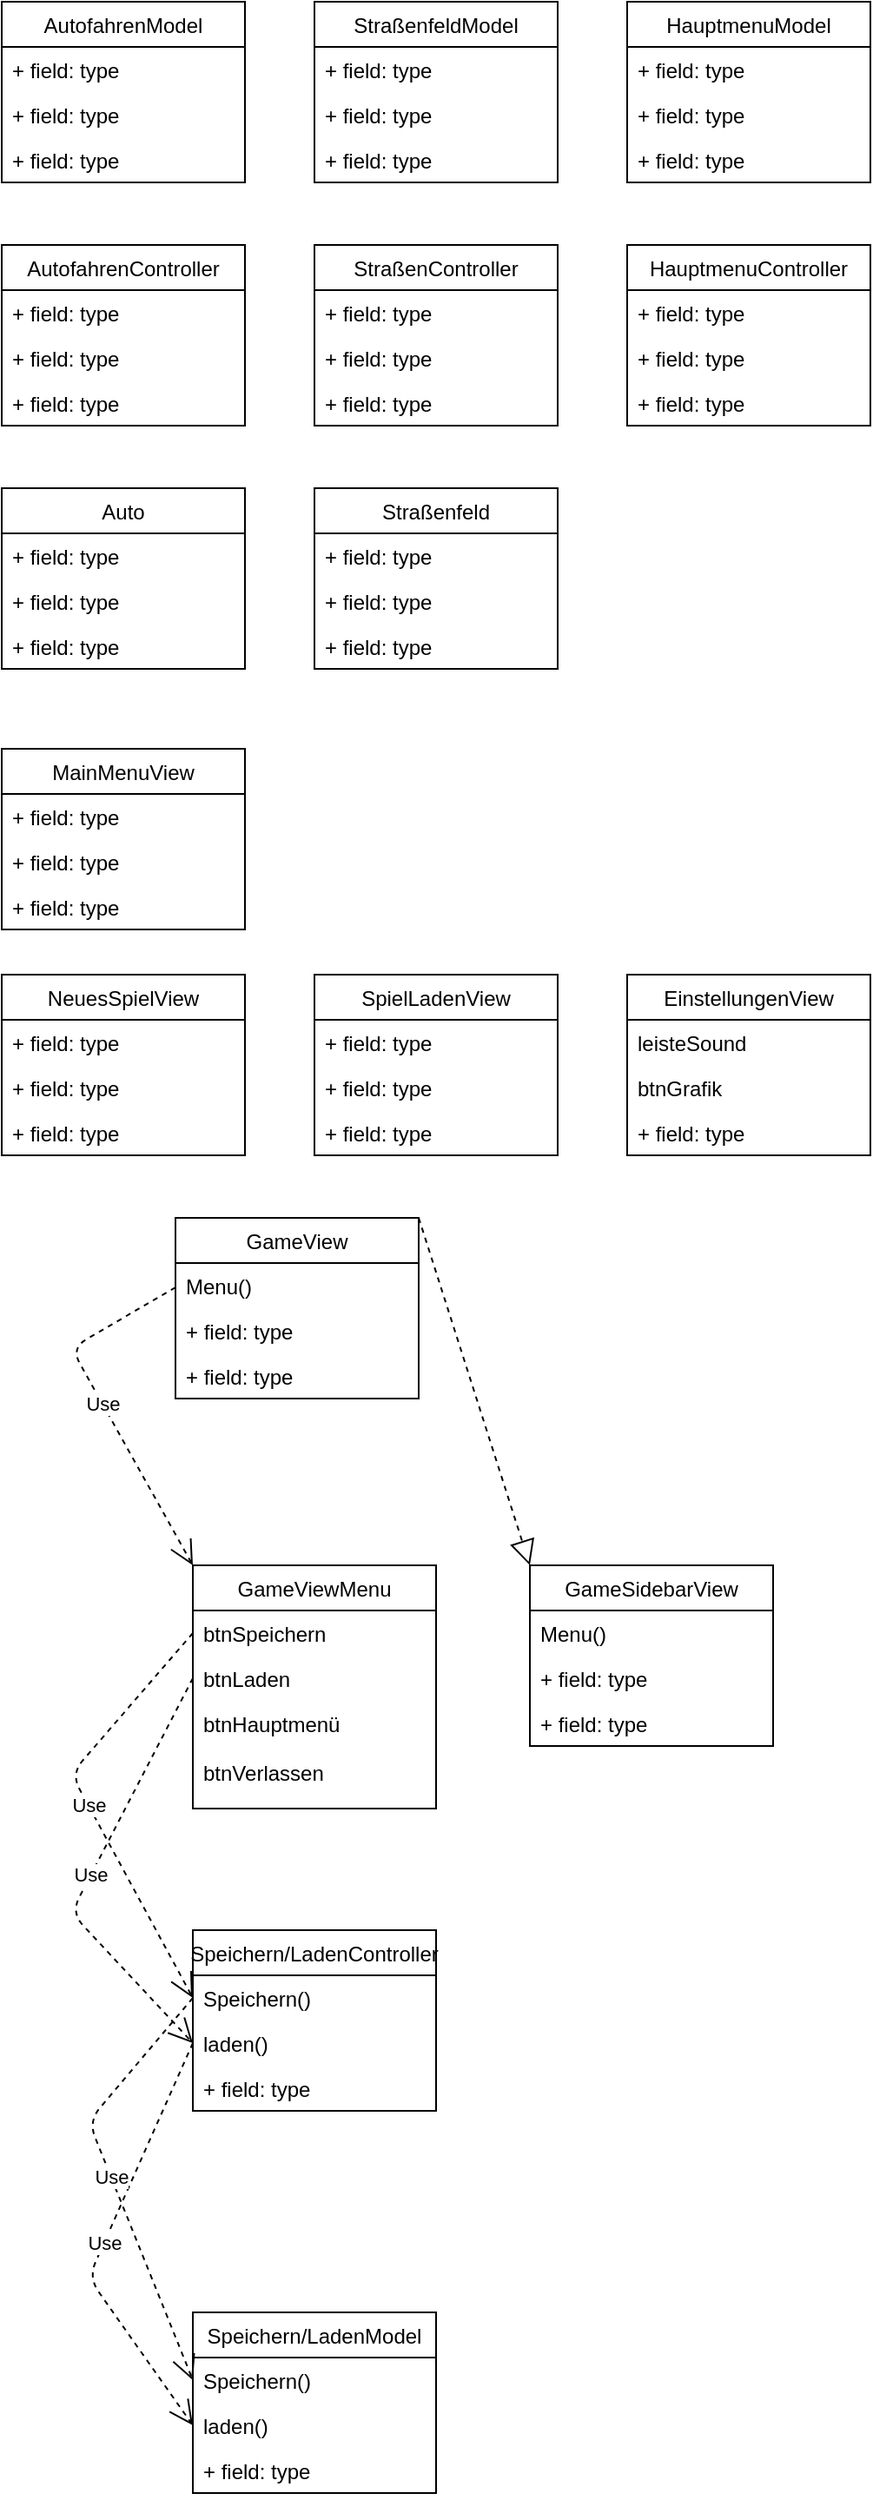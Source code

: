 <mxfile version="13.1.3" type="github"><diagram id="VJ4gBRLPfHEQcIUoVyoj" name="Page-1"><mxGraphModel dx="1038" dy="547" grid="1" gridSize="10" guides="1" tooltips="1" connect="1" arrows="1" fold="1" page="1" pageScale="1" pageWidth="827" pageHeight="1169" math="0" shadow="0"><root><mxCell id="0"/><mxCell id="1" parent="0"/><mxCell id="-l_j1n_9Ub-t-qIlccOr-20" value="AutofahrenModel" style="swimlane;fontStyle=0;childLayout=stackLayout;horizontal=1;startSize=26;fillColor=none;horizontalStack=0;resizeParent=1;resizeParentMax=0;resizeLast=0;collapsible=1;marginBottom=0;" vertex="1" parent="1"><mxGeometry x="40" y="40" width="140" height="104" as="geometry"/></mxCell><mxCell id="-l_j1n_9Ub-t-qIlccOr-21" value="+ field: type" style="text;strokeColor=none;fillColor=none;align=left;verticalAlign=top;spacingLeft=4;spacingRight=4;overflow=hidden;rotatable=0;points=[[0,0.5],[1,0.5]];portConstraint=eastwest;" vertex="1" parent="-l_j1n_9Ub-t-qIlccOr-20"><mxGeometry y="26" width="140" height="26" as="geometry"/></mxCell><mxCell id="-l_j1n_9Ub-t-qIlccOr-22" value="+ field: type" style="text;strokeColor=none;fillColor=none;align=left;verticalAlign=top;spacingLeft=4;spacingRight=4;overflow=hidden;rotatable=0;points=[[0,0.5],[1,0.5]];portConstraint=eastwest;" vertex="1" parent="-l_j1n_9Ub-t-qIlccOr-20"><mxGeometry y="52" width="140" height="26" as="geometry"/></mxCell><mxCell id="-l_j1n_9Ub-t-qIlccOr-23" value="+ field: type" style="text;strokeColor=none;fillColor=none;align=left;verticalAlign=top;spacingLeft=4;spacingRight=4;overflow=hidden;rotatable=0;points=[[0,0.5],[1,0.5]];portConstraint=eastwest;" vertex="1" parent="-l_j1n_9Ub-t-qIlccOr-20"><mxGeometry y="78" width="140" height="26" as="geometry"/></mxCell><mxCell id="-l_j1n_9Ub-t-qIlccOr-24" value="StraßenfeldModel" style="swimlane;fontStyle=0;childLayout=stackLayout;horizontal=1;startSize=26;fillColor=none;horizontalStack=0;resizeParent=1;resizeParentMax=0;resizeLast=0;collapsible=1;marginBottom=0;" vertex="1" parent="1"><mxGeometry x="220" y="40" width="140" height="104" as="geometry"/></mxCell><mxCell id="-l_j1n_9Ub-t-qIlccOr-25" value="+ field: type" style="text;strokeColor=none;fillColor=none;align=left;verticalAlign=top;spacingLeft=4;spacingRight=4;overflow=hidden;rotatable=0;points=[[0,0.5],[1,0.5]];portConstraint=eastwest;" vertex="1" parent="-l_j1n_9Ub-t-qIlccOr-24"><mxGeometry y="26" width="140" height="26" as="geometry"/></mxCell><mxCell id="-l_j1n_9Ub-t-qIlccOr-26" value="+ field: type" style="text;strokeColor=none;fillColor=none;align=left;verticalAlign=top;spacingLeft=4;spacingRight=4;overflow=hidden;rotatable=0;points=[[0,0.5],[1,0.5]];portConstraint=eastwest;" vertex="1" parent="-l_j1n_9Ub-t-qIlccOr-24"><mxGeometry y="52" width="140" height="26" as="geometry"/></mxCell><mxCell id="-l_j1n_9Ub-t-qIlccOr-27" value="+ field: type" style="text;strokeColor=none;fillColor=none;align=left;verticalAlign=top;spacingLeft=4;spacingRight=4;overflow=hidden;rotatable=0;points=[[0,0.5],[1,0.5]];portConstraint=eastwest;" vertex="1" parent="-l_j1n_9Ub-t-qIlccOr-24"><mxGeometry y="78" width="140" height="26" as="geometry"/></mxCell><mxCell id="-l_j1n_9Ub-t-qIlccOr-32" value="AutofahrenController" style="swimlane;fontStyle=0;childLayout=stackLayout;horizontal=1;startSize=26;fillColor=none;horizontalStack=0;resizeParent=1;resizeParentMax=0;resizeLast=0;collapsible=1;marginBottom=0;" vertex="1" parent="1"><mxGeometry x="40" y="180" width="140" height="104" as="geometry"/></mxCell><mxCell id="-l_j1n_9Ub-t-qIlccOr-33" value="+ field: type" style="text;strokeColor=none;fillColor=none;align=left;verticalAlign=top;spacingLeft=4;spacingRight=4;overflow=hidden;rotatable=0;points=[[0,0.5],[1,0.5]];portConstraint=eastwest;" vertex="1" parent="-l_j1n_9Ub-t-qIlccOr-32"><mxGeometry y="26" width="140" height="26" as="geometry"/></mxCell><mxCell id="-l_j1n_9Ub-t-qIlccOr-34" value="+ field: type" style="text;strokeColor=none;fillColor=none;align=left;verticalAlign=top;spacingLeft=4;spacingRight=4;overflow=hidden;rotatable=0;points=[[0,0.5],[1,0.5]];portConstraint=eastwest;" vertex="1" parent="-l_j1n_9Ub-t-qIlccOr-32"><mxGeometry y="52" width="140" height="26" as="geometry"/></mxCell><mxCell id="-l_j1n_9Ub-t-qIlccOr-35" value="+ field: type" style="text;strokeColor=none;fillColor=none;align=left;verticalAlign=top;spacingLeft=4;spacingRight=4;overflow=hidden;rotatable=0;points=[[0,0.5],[1,0.5]];portConstraint=eastwest;" vertex="1" parent="-l_j1n_9Ub-t-qIlccOr-32"><mxGeometry y="78" width="140" height="26" as="geometry"/></mxCell><mxCell id="-l_j1n_9Ub-t-qIlccOr-28" value="StraßenController" style="swimlane;fontStyle=0;childLayout=stackLayout;horizontal=1;startSize=26;fillColor=none;horizontalStack=0;resizeParent=1;resizeParentMax=0;resizeLast=0;collapsible=1;marginBottom=0;" vertex="1" parent="1"><mxGeometry x="220" y="180" width="140" height="104" as="geometry"/></mxCell><mxCell id="-l_j1n_9Ub-t-qIlccOr-29" value="+ field: type" style="text;strokeColor=none;fillColor=none;align=left;verticalAlign=top;spacingLeft=4;spacingRight=4;overflow=hidden;rotatable=0;points=[[0,0.5],[1,0.5]];portConstraint=eastwest;" vertex="1" parent="-l_j1n_9Ub-t-qIlccOr-28"><mxGeometry y="26" width="140" height="26" as="geometry"/></mxCell><mxCell id="-l_j1n_9Ub-t-qIlccOr-30" value="+ field: type" style="text;strokeColor=none;fillColor=none;align=left;verticalAlign=top;spacingLeft=4;spacingRight=4;overflow=hidden;rotatable=0;points=[[0,0.5],[1,0.5]];portConstraint=eastwest;" vertex="1" parent="-l_j1n_9Ub-t-qIlccOr-28"><mxGeometry y="52" width="140" height="26" as="geometry"/></mxCell><mxCell id="-l_j1n_9Ub-t-qIlccOr-31" value="+ field: type" style="text;strokeColor=none;fillColor=none;align=left;verticalAlign=top;spacingLeft=4;spacingRight=4;overflow=hidden;rotatable=0;points=[[0,0.5],[1,0.5]];portConstraint=eastwest;" vertex="1" parent="-l_j1n_9Ub-t-qIlccOr-28"><mxGeometry y="78" width="140" height="26" as="geometry"/></mxCell><mxCell id="-l_j1n_9Ub-t-qIlccOr-36" value="HauptmenuModel" style="swimlane;fontStyle=0;childLayout=stackLayout;horizontal=1;startSize=26;fillColor=none;horizontalStack=0;resizeParent=1;resizeParentMax=0;resizeLast=0;collapsible=1;marginBottom=0;" vertex="1" parent="1"><mxGeometry x="400" y="40" width="140" height="104" as="geometry"/></mxCell><mxCell id="-l_j1n_9Ub-t-qIlccOr-37" value="+ field: type" style="text;strokeColor=none;fillColor=none;align=left;verticalAlign=top;spacingLeft=4;spacingRight=4;overflow=hidden;rotatable=0;points=[[0,0.5],[1,0.5]];portConstraint=eastwest;" vertex="1" parent="-l_j1n_9Ub-t-qIlccOr-36"><mxGeometry y="26" width="140" height="26" as="geometry"/></mxCell><mxCell id="-l_j1n_9Ub-t-qIlccOr-38" value="+ field: type" style="text;strokeColor=none;fillColor=none;align=left;verticalAlign=top;spacingLeft=4;spacingRight=4;overflow=hidden;rotatable=0;points=[[0,0.5],[1,0.5]];portConstraint=eastwest;" vertex="1" parent="-l_j1n_9Ub-t-qIlccOr-36"><mxGeometry y="52" width="140" height="26" as="geometry"/></mxCell><mxCell id="-l_j1n_9Ub-t-qIlccOr-39" value="+ field: type" style="text;strokeColor=none;fillColor=none;align=left;verticalAlign=top;spacingLeft=4;spacingRight=4;overflow=hidden;rotatable=0;points=[[0,0.5],[1,0.5]];portConstraint=eastwest;" vertex="1" parent="-l_j1n_9Ub-t-qIlccOr-36"><mxGeometry y="78" width="140" height="26" as="geometry"/></mxCell><mxCell id="-l_j1n_9Ub-t-qIlccOr-40" value="HauptmenuController" style="swimlane;fontStyle=0;childLayout=stackLayout;horizontal=1;startSize=26;fillColor=none;horizontalStack=0;resizeParent=1;resizeParentMax=0;resizeLast=0;collapsible=1;marginBottom=0;" vertex="1" parent="1"><mxGeometry x="400" y="180" width="140" height="104" as="geometry"/></mxCell><mxCell id="-l_j1n_9Ub-t-qIlccOr-41" value="+ field: type" style="text;strokeColor=none;fillColor=none;align=left;verticalAlign=top;spacingLeft=4;spacingRight=4;overflow=hidden;rotatable=0;points=[[0,0.5],[1,0.5]];portConstraint=eastwest;" vertex="1" parent="-l_j1n_9Ub-t-qIlccOr-40"><mxGeometry y="26" width="140" height="26" as="geometry"/></mxCell><mxCell id="-l_j1n_9Ub-t-qIlccOr-42" value="+ field: type" style="text;strokeColor=none;fillColor=none;align=left;verticalAlign=top;spacingLeft=4;spacingRight=4;overflow=hidden;rotatable=0;points=[[0,0.5],[1,0.5]];portConstraint=eastwest;" vertex="1" parent="-l_j1n_9Ub-t-qIlccOr-40"><mxGeometry y="52" width="140" height="26" as="geometry"/></mxCell><mxCell id="-l_j1n_9Ub-t-qIlccOr-43" value="+ field: type" style="text;strokeColor=none;fillColor=none;align=left;verticalAlign=top;spacingLeft=4;spacingRight=4;overflow=hidden;rotatable=0;points=[[0,0.5],[1,0.5]];portConstraint=eastwest;" vertex="1" parent="-l_j1n_9Ub-t-qIlccOr-40"><mxGeometry y="78" width="140" height="26" as="geometry"/></mxCell><mxCell id="-l_j1n_9Ub-t-qIlccOr-56" value="Auto" style="swimlane;fontStyle=0;childLayout=stackLayout;horizontal=1;startSize=26;fillColor=none;horizontalStack=0;resizeParent=1;resizeParentMax=0;resizeLast=0;collapsible=1;marginBottom=0;" vertex="1" parent="1"><mxGeometry x="40" y="320" width="140" height="104" as="geometry"/></mxCell><mxCell id="-l_j1n_9Ub-t-qIlccOr-57" value="+ field: type" style="text;strokeColor=none;fillColor=none;align=left;verticalAlign=top;spacingLeft=4;spacingRight=4;overflow=hidden;rotatable=0;points=[[0,0.5],[1,0.5]];portConstraint=eastwest;" vertex="1" parent="-l_j1n_9Ub-t-qIlccOr-56"><mxGeometry y="26" width="140" height="26" as="geometry"/></mxCell><mxCell id="-l_j1n_9Ub-t-qIlccOr-58" value="+ field: type" style="text;strokeColor=none;fillColor=none;align=left;verticalAlign=top;spacingLeft=4;spacingRight=4;overflow=hidden;rotatable=0;points=[[0,0.5],[1,0.5]];portConstraint=eastwest;" vertex="1" parent="-l_j1n_9Ub-t-qIlccOr-56"><mxGeometry y="52" width="140" height="26" as="geometry"/></mxCell><mxCell id="-l_j1n_9Ub-t-qIlccOr-59" value="+ field: type" style="text;strokeColor=none;fillColor=none;align=left;verticalAlign=top;spacingLeft=4;spacingRight=4;overflow=hidden;rotatable=0;points=[[0,0.5],[1,0.5]];portConstraint=eastwest;" vertex="1" parent="-l_j1n_9Ub-t-qIlccOr-56"><mxGeometry y="78" width="140" height="26" as="geometry"/></mxCell><mxCell id="-l_j1n_9Ub-t-qIlccOr-60" value="Straßenfeld" style="swimlane;fontStyle=0;childLayout=stackLayout;horizontal=1;startSize=26;fillColor=none;horizontalStack=0;resizeParent=1;resizeParentMax=0;resizeLast=0;collapsible=1;marginBottom=0;" vertex="1" parent="1"><mxGeometry x="220" y="320" width="140" height="104" as="geometry"/></mxCell><mxCell id="-l_j1n_9Ub-t-qIlccOr-61" value="+ field: type" style="text;strokeColor=none;fillColor=none;align=left;verticalAlign=top;spacingLeft=4;spacingRight=4;overflow=hidden;rotatable=0;points=[[0,0.5],[1,0.5]];portConstraint=eastwest;" vertex="1" parent="-l_j1n_9Ub-t-qIlccOr-60"><mxGeometry y="26" width="140" height="26" as="geometry"/></mxCell><mxCell id="-l_j1n_9Ub-t-qIlccOr-62" value="+ field: type" style="text;strokeColor=none;fillColor=none;align=left;verticalAlign=top;spacingLeft=4;spacingRight=4;overflow=hidden;rotatable=0;points=[[0,0.5],[1,0.5]];portConstraint=eastwest;" vertex="1" parent="-l_j1n_9Ub-t-qIlccOr-60"><mxGeometry y="52" width="140" height="26" as="geometry"/></mxCell><mxCell id="-l_j1n_9Ub-t-qIlccOr-63" value="+ field: type" style="text;strokeColor=none;fillColor=none;align=left;verticalAlign=top;spacingLeft=4;spacingRight=4;overflow=hidden;rotatable=0;points=[[0,0.5],[1,0.5]];portConstraint=eastwest;" vertex="1" parent="-l_j1n_9Ub-t-qIlccOr-60"><mxGeometry y="78" width="140" height="26" as="geometry"/></mxCell><mxCell id="-l_j1n_9Ub-t-qIlccOr-44" value="MainMenuView" style="swimlane;fontStyle=0;childLayout=stackLayout;horizontal=1;startSize=26;fillColor=none;horizontalStack=0;resizeParent=1;resizeParentMax=0;resizeLast=0;collapsible=1;marginBottom=0;" vertex="1" parent="1"><mxGeometry x="40" y="470" width="140" height="104" as="geometry"/></mxCell><mxCell id="-l_j1n_9Ub-t-qIlccOr-45" value="+ field: type" style="text;strokeColor=none;fillColor=none;align=left;verticalAlign=top;spacingLeft=4;spacingRight=4;overflow=hidden;rotatable=0;points=[[0,0.5],[1,0.5]];portConstraint=eastwest;" vertex="1" parent="-l_j1n_9Ub-t-qIlccOr-44"><mxGeometry y="26" width="140" height="26" as="geometry"/></mxCell><mxCell id="-l_j1n_9Ub-t-qIlccOr-46" value="+ field: type" style="text;strokeColor=none;fillColor=none;align=left;verticalAlign=top;spacingLeft=4;spacingRight=4;overflow=hidden;rotatable=0;points=[[0,0.5],[1,0.5]];portConstraint=eastwest;" vertex="1" parent="-l_j1n_9Ub-t-qIlccOr-44"><mxGeometry y="52" width="140" height="26" as="geometry"/></mxCell><mxCell id="-l_j1n_9Ub-t-qIlccOr-47" value="+ field: type" style="text;strokeColor=none;fillColor=none;align=left;verticalAlign=top;spacingLeft=4;spacingRight=4;overflow=hidden;rotatable=0;points=[[0,0.5],[1,0.5]];portConstraint=eastwest;" vertex="1" parent="-l_j1n_9Ub-t-qIlccOr-44"><mxGeometry y="78" width="140" height="26" as="geometry"/></mxCell><mxCell id="-l_j1n_9Ub-t-qIlccOr-64" value="SpielLadenView" style="swimlane;fontStyle=0;childLayout=stackLayout;horizontal=1;startSize=26;fillColor=none;horizontalStack=0;resizeParent=1;resizeParentMax=0;resizeLast=0;collapsible=1;marginBottom=0;" vertex="1" parent="1"><mxGeometry x="220" y="600" width="140" height="104" as="geometry"/></mxCell><mxCell id="-l_j1n_9Ub-t-qIlccOr-65" value="+ field: type" style="text;strokeColor=none;fillColor=none;align=left;verticalAlign=top;spacingLeft=4;spacingRight=4;overflow=hidden;rotatable=0;points=[[0,0.5],[1,0.5]];portConstraint=eastwest;" vertex="1" parent="-l_j1n_9Ub-t-qIlccOr-64"><mxGeometry y="26" width="140" height="26" as="geometry"/></mxCell><mxCell id="-l_j1n_9Ub-t-qIlccOr-66" value="+ field: type" style="text;strokeColor=none;fillColor=none;align=left;verticalAlign=top;spacingLeft=4;spacingRight=4;overflow=hidden;rotatable=0;points=[[0,0.5],[1,0.5]];portConstraint=eastwest;" vertex="1" parent="-l_j1n_9Ub-t-qIlccOr-64"><mxGeometry y="52" width="140" height="26" as="geometry"/></mxCell><mxCell id="-l_j1n_9Ub-t-qIlccOr-67" value="+ field: type" style="text;strokeColor=none;fillColor=none;align=left;verticalAlign=top;spacingLeft=4;spacingRight=4;overflow=hidden;rotatable=0;points=[[0,0.5],[1,0.5]];portConstraint=eastwest;" vertex="1" parent="-l_j1n_9Ub-t-qIlccOr-64"><mxGeometry y="78" width="140" height="26" as="geometry"/></mxCell><mxCell id="-l_j1n_9Ub-t-qIlccOr-68" value="EinstellungenView" style="swimlane;fontStyle=0;childLayout=stackLayout;horizontal=1;startSize=26;fillColor=none;horizontalStack=0;resizeParent=1;resizeParentMax=0;resizeLast=0;collapsible=1;marginBottom=0;" vertex="1" parent="1"><mxGeometry x="400" y="600" width="140" height="104" as="geometry"/></mxCell><mxCell id="-l_j1n_9Ub-t-qIlccOr-69" value="leisteSound" style="text;strokeColor=none;fillColor=none;align=left;verticalAlign=top;spacingLeft=4;spacingRight=4;overflow=hidden;rotatable=0;points=[[0,0.5],[1,0.5]];portConstraint=eastwest;" vertex="1" parent="-l_j1n_9Ub-t-qIlccOr-68"><mxGeometry y="26" width="140" height="26" as="geometry"/></mxCell><mxCell id="-l_j1n_9Ub-t-qIlccOr-70" value="btnGrafik" style="text;strokeColor=none;fillColor=none;align=left;verticalAlign=top;spacingLeft=4;spacingRight=4;overflow=hidden;rotatable=0;points=[[0,0.5],[1,0.5]];portConstraint=eastwest;" vertex="1" parent="-l_j1n_9Ub-t-qIlccOr-68"><mxGeometry y="52" width="140" height="26" as="geometry"/></mxCell><mxCell id="-l_j1n_9Ub-t-qIlccOr-71" value="+ field: type" style="text;strokeColor=none;fillColor=none;align=left;verticalAlign=top;spacingLeft=4;spacingRight=4;overflow=hidden;rotatable=0;points=[[0,0.5],[1,0.5]];portConstraint=eastwest;" vertex="1" parent="-l_j1n_9Ub-t-qIlccOr-68"><mxGeometry y="78" width="140" height="26" as="geometry"/></mxCell><mxCell id="-l_j1n_9Ub-t-qIlccOr-72" value="NeuesSpielView" style="swimlane;fontStyle=0;childLayout=stackLayout;horizontal=1;startSize=26;fillColor=none;horizontalStack=0;resizeParent=1;resizeParentMax=0;resizeLast=0;collapsible=1;marginBottom=0;" vertex="1" parent="1"><mxGeometry x="40" y="600" width="140" height="104" as="geometry"/></mxCell><mxCell id="-l_j1n_9Ub-t-qIlccOr-73" value="+ field: type" style="text;strokeColor=none;fillColor=none;align=left;verticalAlign=top;spacingLeft=4;spacingRight=4;overflow=hidden;rotatable=0;points=[[0,0.5],[1,0.5]];portConstraint=eastwest;" vertex="1" parent="-l_j1n_9Ub-t-qIlccOr-72"><mxGeometry y="26" width="140" height="26" as="geometry"/></mxCell><mxCell id="-l_j1n_9Ub-t-qIlccOr-74" value="+ field: type" style="text;strokeColor=none;fillColor=none;align=left;verticalAlign=top;spacingLeft=4;spacingRight=4;overflow=hidden;rotatable=0;points=[[0,0.5],[1,0.5]];portConstraint=eastwest;" vertex="1" parent="-l_j1n_9Ub-t-qIlccOr-72"><mxGeometry y="52" width="140" height="26" as="geometry"/></mxCell><mxCell id="-l_j1n_9Ub-t-qIlccOr-75" value="+ field: type" style="text;strokeColor=none;fillColor=none;align=left;verticalAlign=top;spacingLeft=4;spacingRight=4;overflow=hidden;rotatable=0;points=[[0,0.5],[1,0.5]];portConstraint=eastwest;" vertex="1" parent="-l_j1n_9Ub-t-qIlccOr-72"><mxGeometry y="78" width="140" height="26" as="geometry"/></mxCell><mxCell id="-l_j1n_9Ub-t-qIlccOr-48" value="GameView" style="swimlane;fontStyle=0;childLayout=stackLayout;horizontal=1;startSize=26;fillColor=none;horizontalStack=0;resizeParent=1;resizeParentMax=0;resizeLast=0;collapsible=1;marginBottom=0;" vertex="1" parent="1"><mxGeometry x="140" y="740" width="140" height="104" as="geometry"/></mxCell><mxCell id="-l_j1n_9Ub-t-qIlccOr-49" value="Menu()" style="text;strokeColor=none;fillColor=none;align=left;verticalAlign=top;spacingLeft=4;spacingRight=4;overflow=hidden;rotatable=0;points=[[0,0.5],[1,0.5]];portConstraint=eastwest;" vertex="1" parent="-l_j1n_9Ub-t-qIlccOr-48"><mxGeometry y="26" width="140" height="26" as="geometry"/></mxCell><mxCell id="-l_j1n_9Ub-t-qIlccOr-50" value="+ field: type" style="text;strokeColor=none;fillColor=none;align=left;verticalAlign=top;spacingLeft=4;spacingRight=4;overflow=hidden;rotatable=0;points=[[0,0.5],[1,0.5]];portConstraint=eastwest;" vertex="1" parent="-l_j1n_9Ub-t-qIlccOr-48"><mxGeometry y="52" width="140" height="26" as="geometry"/></mxCell><mxCell id="-l_j1n_9Ub-t-qIlccOr-51" value="+ field: type" style="text;strokeColor=none;fillColor=none;align=left;verticalAlign=top;spacingLeft=4;spacingRight=4;overflow=hidden;rotatable=0;points=[[0,0.5],[1,0.5]];portConstraint=eastwest;" vertex="1" parent="-l_j1n_9Ub-t-qIlccOr-48"><mxGeometry y="78" width="140" height="26" as="geometry"/></mxCell><mxCell id="-l_j1n_9Ub-t-qIlccOr-85" value="Use" style="endArrow=open;endSize=12;dashed=1;html=1;entryX=0;entryY=0.5;entryDx=0;entryDy=0;exitX=0;exitY=0.5;exitDx=0;exitDy=0;" edge="1" parent="1" source="-l_j1n_9Ub-t-qIlccOr-53" target="-l_j1n_9Ub-t-qIlccOr-81"><mxGeometry width="160" relative="1" as="geometry"><mxPoint x="-50" y="921.5" as="sourcePoint"/><mxPoint x="110" y="940" as="targetPoint"/><Array as="points"><mxPoint x="80" y="1060"/></Array></mxGeometry></mxCell><mxCell id="-l_j1n_9Ub-t-qIlccOr-88" value="Use" style="endArrow=open;endSize=12;dashed=1;html=1;exitX=0;exitY=0.5;exitDx=0;exitDy=0;entryX=0;entryY=0.5;entryDx=0;entryDy=0;" edge="1" parent="1" source="-l_j1n_9Ub-t-qIlccOr-54" target="-l_j1n_9Ub-t-qIlccOr-82"><mxGeometry width="160" relative="1" as="geometry"><mxPoint x="140" y="909" as="sourcePoint"/><mxPoint x="140" y="1070" as="targetPoint"/><Array as="points"><mxPoint x="80" y="1140"/></Array></mxGeometry></mxCell><mxCell id="-l_j1n_9Ub-t-qIlccOr-89" value="Use" style="endArrow=open;endSize=12;dashed=1;html=1;entryX=0;entryY=0;entryDx=0;entryDy=0;exitX=0;exitY=0.5;exitDx=0;exitDy=0;" edge="1" parent="1" target="-l_j1n_9Ub-t-qIlccOr-52"><mxGeometry width="160" relative="1" as="geometry"><mxPoint x="140" y="780" as="sourcePoint"/><mxPoint x="140" y="884" as="targetPoint"/><Array as="points"><mxPoint x="80" y="815"/></Array></mxGeometry></mxCell><mxCell id="-l_j1n_9Ub-t-qIlccOr-94" value="Use" style="endArrow=open;endSize=12;dashed=1;html=1;exitX=0;exitY=0.5;exitDx=0;exitDy=0;entryX=0;entryY=0.5;entryDx=0;entryDy=0;" edge="1" parent="1" source="-l_j1n_9Ub-t-qIlccOr-82" target="-l_j1n_9Ub-t-qIlccOr-92"><mxGeometry width="160" relative="1" as="geometry"><mxPoint x="140" y="1070" as="sourcePoint"/><mxPoint x="140" y="1205" as="targetPoint"/><Array as="points"><mxPoint x="90" y="1350"/></Array></mxGeometry></mxCell><mxCell id="-l_j1n_9Ub-t-qIlccOr-95" value="Use" style="endArrow=open;endSize=12;dashed=1;html=1;entryX=0;entryY=0.5;entryDx=0;entryDy=0;exitX=0;exitY=0.5;exitDx=0;exitDy=0;" edge="1" parent="1" source="-l_j1n_9Ub-t-qIlccOr-81" target="-l_j1n_9Ub-t-qIlccOr-91"><mxGeometry width="160" relative="1" as="geometry"><mxPoint x="140" y="1039" as="sourcePoint"/><mxPoint x="140" y="1169" as="targetPoint"/><Array as="points"><mxPoint x="90" y="1260"/></Array></mxGeometry></mxCell><mxCell id="-l_j1n_9Ub-t-qIlccOr-80" value="Speichern/LadenController" style="swimlane;fontStyle=0;childLayout=stackLayout;horizontal=1;startSize=26;fillColor=none;horizontalStack=0;resizeParent=1;resizeParentMax=0;resizeLast=0;collapsible=1;marginBottom=0;" vertex="1" parent="1"><mxGeometry x="150" y="1150" width="140" height="104" as="geometry"/></mxCell><mxCell id="-l_j1n_9Ub-t-qIlccOr-81" value="Speichern()" style="text;strokeColor=none;fillColor=none;align=left;verticalAlign=top;spacingLeft=4;spacingRight=4;overflow=hidden;rotatable=0;points=[[0,0.5],[1,0.5]];portConstraint=eastwest;" vertex="1" parent="-l_j1n_9Ub-t-qIlccOr-80"><mxGeometry y="26" width="140" height="26" as="geometry"/></mxCell><mxCell id="-l_j1n_9Ub-t-qIlccOr-82" value="laden()" style="text;strokeColor=none;fillColor=none;align=left;verticalAlign=top;spacingLeft=4;spacingRight=4;overflow=hidden;rotatable=0;points=[[0,0.5],[1,0.5]];portConstraint=eastwest;" vertex="1" parent="-l_j1n_9Ub-t-qIlccOr-80"><mxGeometry y="52" width="140" height="26" as="geometry"/></mxCell><mxCell id="-l_j1n_9Ub-t-qIlccOr-83" value="+ field: type" style="text;strokeColor=none;fillColor=none;align=left;verticalAlign=top;spacingLeft=4;spacingRight=4;overflow=hidden;rotatable=0;points=[[0,0.5],[1,0.5]];portConstraint=eastwest;" vertex="1" parent="-l_j1n_9Ub-t-qIlccOr-80"><mxGeometry y="78" width="140" height="26" as="geometry"/></mxCell><mxCell id="-l_j1n_9Ub-t-qIlccOr-52" value="GameViewMenu" style="swimlane;fontStyle=0;childLayout=stackLayout;horizontal=1;startSize=26;fillColor=none;horizontalStack=0;resizeParent=1;resizeParentMax=0;resizeLast=0;collapsible=1;marginBottom=0;" vertex="1" parent="1"><mxGeometry x="150" y="940" width="140" height="140" as="geometry"/></mxCell><mxCell id="-l_j1n_9Ub-t-qIlccOr-53" value="btnSpeichern" style="text;strokeColor=none;fillColor=none;align=left;verticalAlign=top;spacingLeft=4;spacingRight=4;overflow=hidden;rotatable=0;points=[[0,0.5],[1,0.5]];portConstraint=eastwest;" vertex="1" parent="-l_j1n_9Ub-t-qIlccOr-52"><mxGeometry y="26" width="140" height="26" as="geometry"/></mxCell><mxCell id="-l_j1n_9Ub-t-qIlccOr-54" value="btnLaden" style="text;strokeColor=none;fillColor=none;align=left;verticalAlign=top;spacingLeft=4;spacingRight=4;overflow=hidden;rotatable=0;points=[[0,0.5],[1,0.5]];portConstraint=eastwest;" vertex="1" parent="-l_j1n_9Ub-t-qIlccOr-52"><mxGeometry y="52" width="140" height="26" as="geometry"/></mxCell><mxCell id="-l_j1n_9Ub-t-qIlccOr-55" value="btnHauptmenü&#xA;&#xA;btnVerlassen&#xA;" style="text;strokeColor=none;fillColor=none;align=left;verticalAlign=top;spacingLeft=4;spacingRight=4;overflow=hidden;rotatable=0;points=[[0,0.5],[1,0.5]];portConstraint=eastwest;" vertex="1" parent="-l_j1n_9Ub-t-qIlccOr-52"><mxGeometry y="78" width="140" height="62" as="geometry"/></mxCell><mxCell id="-l_j1n_9Ub-t-qIlccOr-90" value="Speichern/LadenModel" style="swimlane;fontStyle=0;childLayout=stackLayout;horizontal=1;startSize=26;fillColor=none;horizontalStack=0;resizeParent=1;resizeParentMax=0;resizeLast=0;collapsible=1;marginBottom=0;" vertex="1" parent="1"><mxGeometry x="150" y="1370" width="140" height="104" as="geometry"/></mxCell><mxCell id="-l_j1n_9Ub-t-qIlccOr-91" value="Speichern()" style="text;strokeColor=none;fillColor=none;align=left;verticalAlign=top;spacingLeft=4;spacingRight=4;overflow=hidden;rotatable=0;points=[[0,0.5],[1,0.5]];portConstraint=eastwest;" vertex="1" parent="-l_j1n_9Ub-t-qIlccOr-90"><mxGeometry y="26" width="140" height="26" as="geometry"/></mxCell><mxCell id="-l_j1n_9Ub-t-qIlccOr-92" value="laden()" style="text;strokeColor=none;fillColor=none;align=left;verticalAlign=top;spacingLeft=4;spacingRight=4;overflow=hidden;rotatable=0;points=[[0,0.5],[1,0.5]];portConstraint=eastwest;" vertex="1" parent="-l_j1n_9Ub-t-qIlccOr-90"><mxGeometry y="52" width="140" height="26" as="geometry"/></mxCell><mxCell id="-l_j1n_9Ub-t-qIlccOr-93" value="+ field: type" style="text;strokeColor=none;fillColor=none;align=left;verticalAlign=top;spacingLeft=4;spacingRight=4;overflow=hidden;rotatable=0;points=[[0,0.5],[1,0.5]];portConstraint=eastwest;" vertex="1" parent="-l_j1n_9Ub-t-qIlccOr-90"><mxGeometry y="78" width="140" height="26" as="geometry"/></mxCell><mxCell id="-l_j1n_9Ub-t-qIlccOr-104" value="GameSidebarView" style="swimlane;fontStyle=0;childLayout=stackLayout;horizontal=1;startSize=26;fillColor=none;horizontalStack=0;resizeParent=1;resizeParentMax=0;resizeLast=0;collapsible=1;marginBottom=0;" vertex="1" parent="1"><mxGeometry x="344" y="940" width="140" height="104" as="geometry"/></mxCell><mxCell id="-l_j1n_9Ub-t-qIlccOr-105" value="Menu()" style="text;strokeColor=none;fillColor=none;align=left;verticalAlign=top;spacingLeft=4;spacingRight=4;overflow=hidden;rotatable=0;points=[[0,0.5],[1,0.5]];portConstraint=eastwest;" vertex="1" parent="-l_j1n_9Ub-t-qIlccOr-104"><mxGeometry y="26" width="140" height="26" as="geometry"/></mxCell><mxCell id="-l_j1n_9Ub-t-qIlccOr-106" value="+ field: type" style="text;strokeColor=none;fillColor=none;align=left;verticalAlign=top;spacingLeft=4;spacingRight=4;overflow=hidden;rotatable=0;points=[[0,0.5],[1,0.5]];portConstraint=eastwest;" vertex="1" parent="-l_j1n_9Ub-t-qIlccOr-104"><mxGeometry y="52" width="140" height="26" as="geometry"/></mxCell><mxCell id="-l_j1n_9Ub-t-qIlccOr-107" value="+ field: type" style="text;strokeColor=none;fillColor=none;align=left;verticalAlign=top;spacingLeft=4;spacingRight=4;overflow=hidden;rotatable=0;points=[[0,0.5],[1,0.5]];portConstraint=eastwest;" vertex="1" parent="-l_j1n_9Ub-t-qIlccOr-104"><mxGeometry y="78" width="140" height="26" as="geometry"/></mxCell><mxCell id="-l_j1n_9Ub-t-qIlccOr-108" value="" style="endArrow=block;dashed=1;endFill=0;endSize=12;html=1;exitX=1;exitY=0;exitDx=0;exitDy=0;entryX=0;entryY=0;entryDx=0;entryDy=0;" edge="1" parent="1" source="-l_j1n_9Ub-t-qIlccOr-48" target="-l_j1n_9Ub-t-qIlccOr-104"><mxGeometry width="160" relative="1" as="geometry"><mxPoint x="490" y="910" as="sourcePoint"/><mxPoint x="650" y="910" as="targetPoint"/></mxGeometry></mxCell></root></mxGraphModel></diagram></mxfile>
